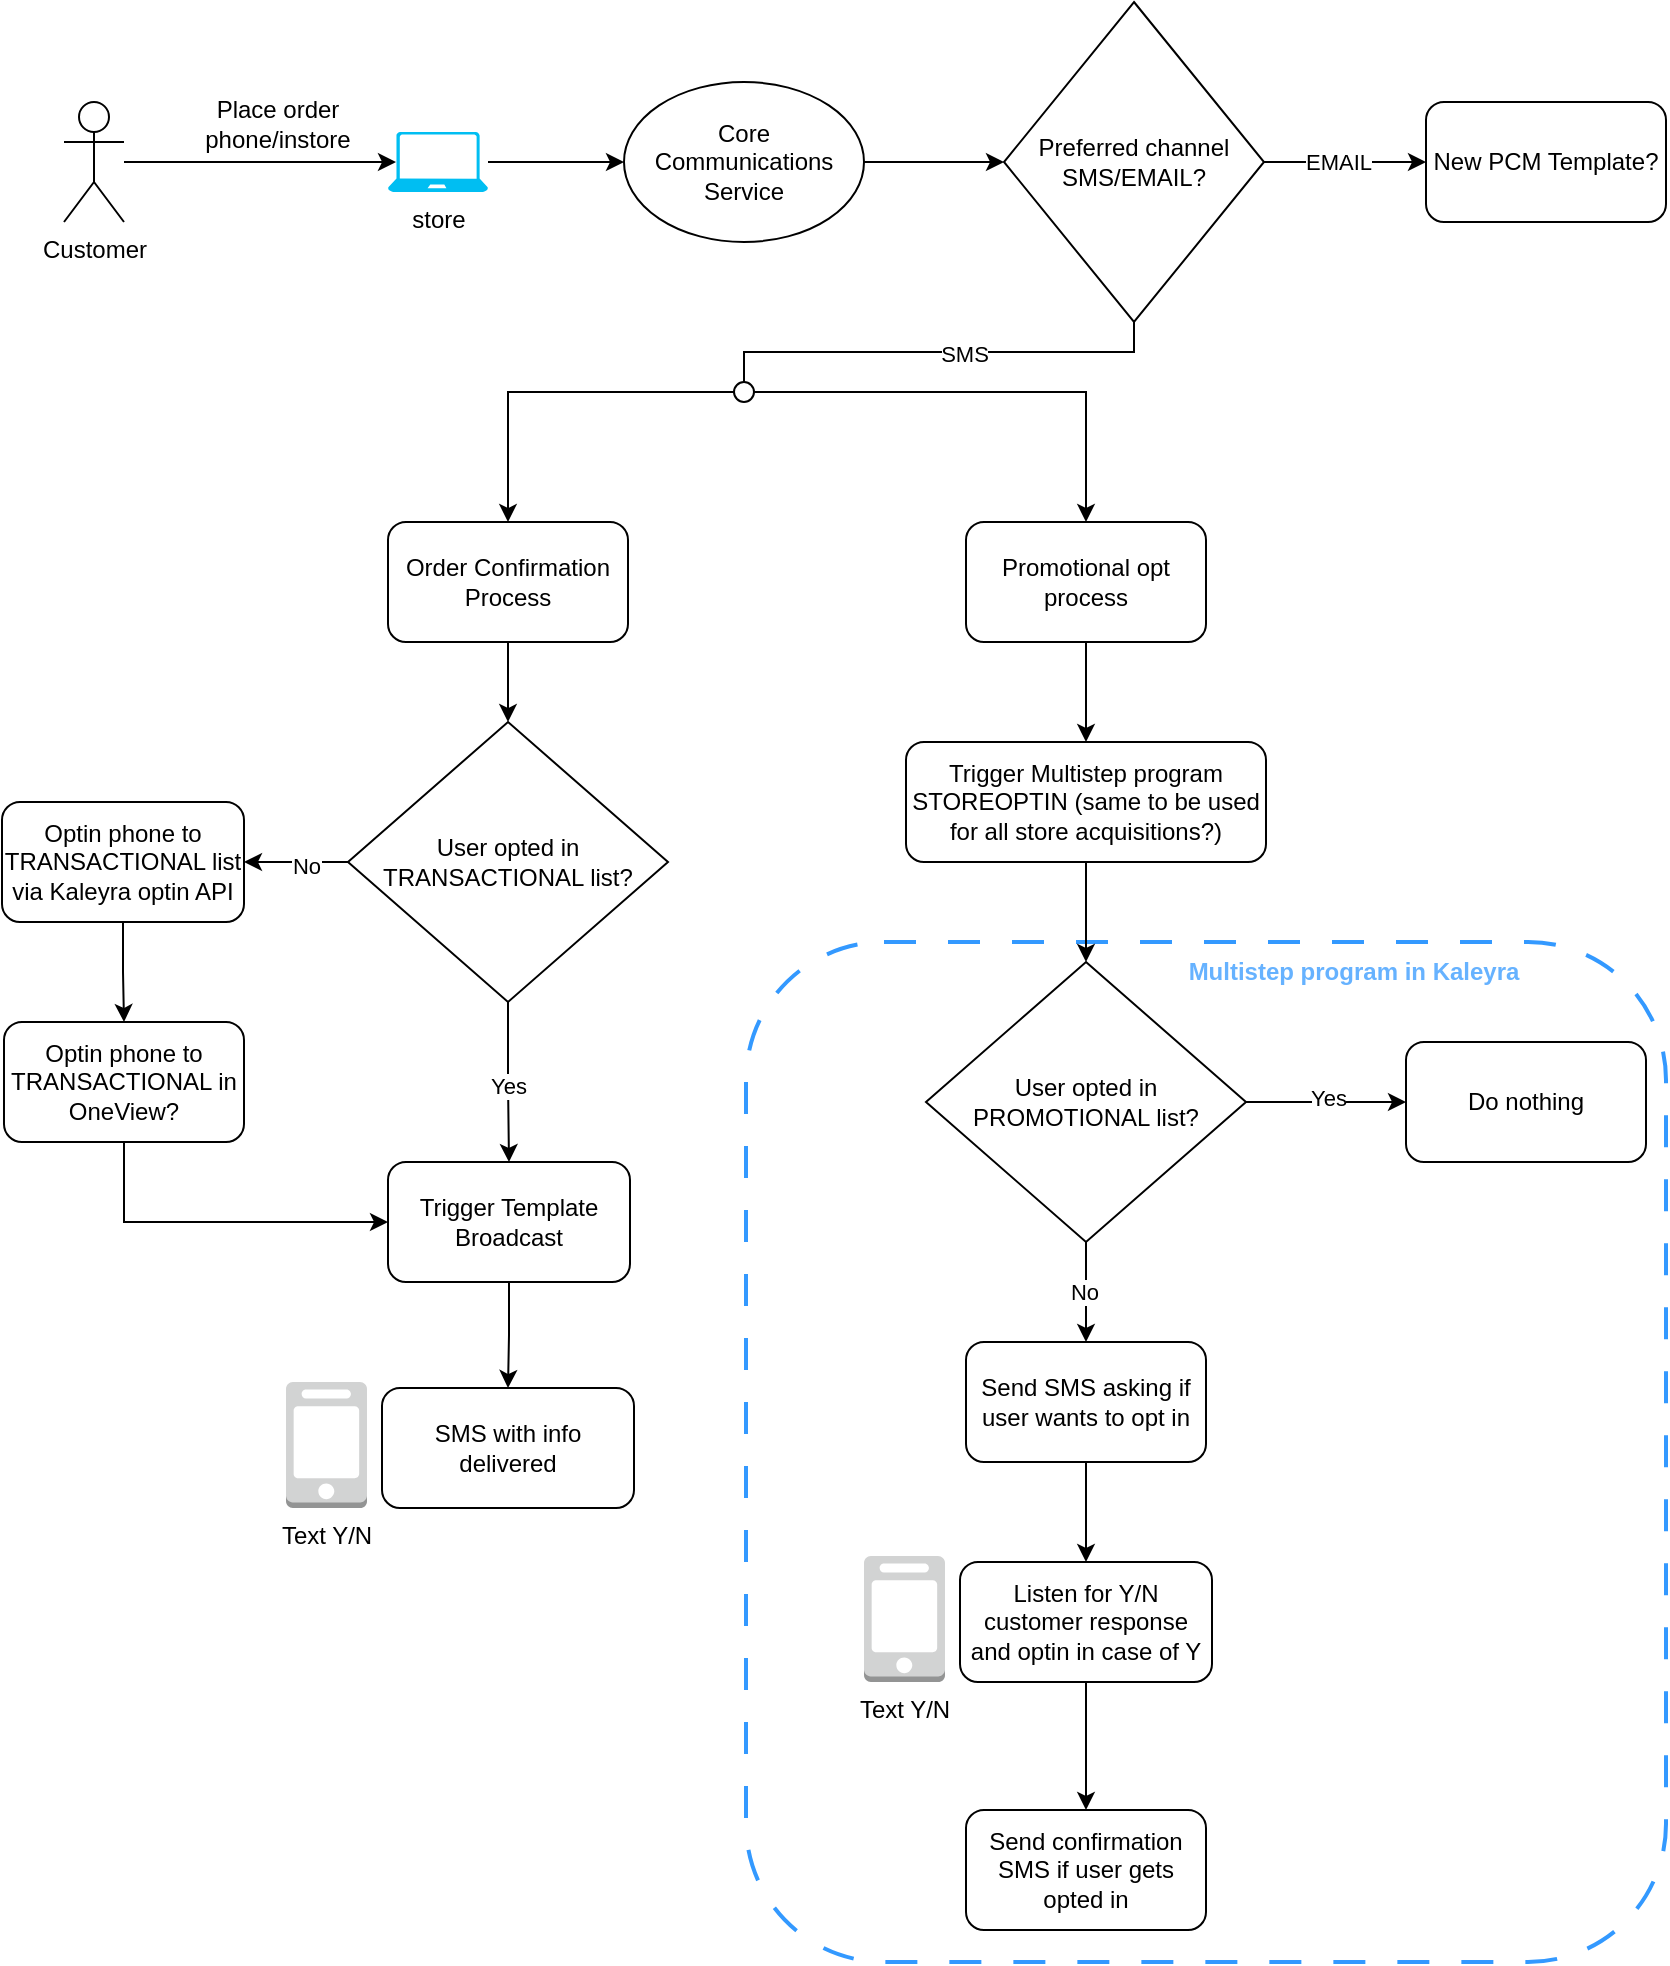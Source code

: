 <mxfile version="22.0.5" type="github">
  <diagram name="Page-1" id="bPTVf-BsiwisX3_Dfg2u">
    <mxGraphModel dx="1306" dy="830" grid="1" gridSize="10" guides="1" tooltips="1" connect="1" arrows="1" fold="1" page="1" pageScale="1" pageWidth="850" pageHeight="1100" math="0" shadow="0">
      <root>
        <mxCell id="0" />
        <mxCell id="1" parent="0" />
        <mxCell id="dGZ3Kz2iyMmezDVCTP1Q-74" value="" style="rounded=1;whiteSpace=wrap;html=1;fillColor=none;dashed=1;dashPattern=8 8;strokeColor=#3399FF;strokeWidth=2;" parent="1" vertex="1">
          <mxGeometry x="380" y="490" width="460" height="510" as="geometry" />
        </mxCell>
        <mxCell id="ZKfquur338v5OgfnKdS0-27" value="Customer" style="shape=umlActor;verticalLabelPosition=bottom;verticalAlign=top;html=1;outlineConnect=0;" parent="1" vertex="1">
          <mxGeometry x="39" y="70" width="30" height="60" as="geometry" />
        </mxCell>
        <mxCell id="dGZ3Kz2iyMmezDVCTP1Q-17" style="edgeStyle=orthogonalEdgeStyle;rounded=0;orthogonalLoop=1;jettySize=auto;html=1;entryX=0;entryY=0.5;entryDx=0;entryDy=0;" parent="1" source="ZKfquur338v5OgfnKdS0-29" target="dGZ3Kz2iyMmezDVCTP1Q-8" edge="1">
          <mxGeometry relative="1" as="geometry" />
        </mxCell>
        <mxCell id="ZKfquur338v5OgfnKdS0-29" value="store" style="verticalLabelPosition=bottom;html=1;verticalAlign=top;align=center;strokeColor=none;fillColor=#00BEF2;shape=mxgraph.azure.laptop;pointerEvents=1;" parent="1" vertex="1">
          <mxGeometry x="201" y="85" width="50" height="30" as="geometry" />
        </mxCell>
        <mxCell id="dGZ3Kz2iyMmezDVCTP1Q-4" style="edgeStyle=orthogonalEdgeStyle;rounded=0;orthogonalLoop=1;jettySize=auto;html=1;entryX=0.08;entryY=0.5;entryDx=0;entryDy=0;entryPerimeter=0;" parent="1" source="ZKfquur338v5OgfnKdS0-27" target="ZKfquur338v5OgfnKdS0-29" edge="1">
          <mxGeometry relative="1" as="geometry" />
        </mxCell>
        <mxCell id="dGZ3Kz2iyMmezDVCTP1Q-6" value="Place order phone/instore" style="text;html=1;strokeColor=none;fillColor=none;align=center;verticalAlign=middle;whiteSpace=wrap;rounded=0;" parent="1" vertex="1">
          <mxGeometry x="91" y="66" width="110" height="30" as="geometry" />
        </mxCell>
        <mxCell id="dGZ3Kz2iyMmezDVCTP1Q-19" style="edgeStyle=orthogonalEdgeStyle;rounded=0;orthogonalLoop=1;jettySize=auto;html=1;entryX=0;entryY=0.5;entryDx=0;entryDy=0;" parent="1" source="dGZ3Kz2iyMmezDVCTP1Q-8" target="dGZ3Kz2iyMmezDVCTP1Q-18" edge="1">
          <mxGeometry relative="1" as="geometry" />
        </mxCell>
        <mxCell id="dGZ3Kz2iyMmezDVCTP1Q-8" value="Core Communications Service" style="ellipse;whiteSpace=wrap;html=1;" parent="1" vertex="1">
          <mxGeometry x="319" y="60" width="120" height="80" as="geometry" />
        </mxCell>
        <mxCell id="dGZ3Kz2iyMmezDVCTP1Q-20" style="edgeStyle=orthogonalEdgeStyle;rounded=0;orthogonalLoop=1;jettySize=auto;html=1;entryX=0;entryY=0.5;entryDx=0;entryDy=0;" parent="1" source="dGZ3Kz2iyMmezDVCTP1Q-18" target="dGZ3Kz2iyMmezDVCTP1Q-26" edge="1">
          <mxGeometry relative="1" as="geometry">
            <mxPoint x="719" y="100" as="targetPoint" />
          </mxGeometry>
        </mxCell>
        <mxCell id="dGZ3Kz2iyMmezDVCTP1Q-21" value="EMAIL" style="edgeLabel;html=1;align=center;verticalAlign=middle;resizable=0;points=[];" parent="dGZ3Kz2iyMmezDVCTP1Q-20" vertex="1" connectable="0">
          <mxGeometry x="-0.1" relative="1" as="geometry">
            <mxPoint as="offset" />
          </mxGeometry>
        </mxCell>
        <mxCell id="dGZ3Kz2iyMmezDVCTP1Q-27" style="edgeStyle=elbowEdgeStyle;rounded=0;orthogonalLoop=1;jettySize=auto;html=1;elbow=vertical;endArrow=none;endFill=0;entryX=0.5;entryY=0;entryDx=0;entryDy=0;" parent="1" source="dGZ3Kz2iyMmezDVCTP1Q-18" target="dGZ3Kz2iyMmezDVCTP1Q-33" edge="1">
          <mxGeometry relative="1" as="geometry">
            <mxPoint x="340" y="230" as="targetPoint" />
          </mxGeometry>
        </mxCell>
        <mxCell id="dGZ3Kz2iyMmezDVCTP1Q-29" value="SMS" style="edgeLabel;html=1;align=center;verticalAlign=middle;resizable=0;points=[];" parent="dGZ3Kz2iyMmezDVCTP1Q-27" vertex="1" connectable="0">
          <mxGeometry x="-0.106" y="1" relative="1" as="geometry">
            <mxPoint as="offset" />
          </mxGeometry>
        </mxCell>
        <mxCell id="dGZ3Kz2iyMmezDVCTP1Q-18" value="Preferred channel SMS/EMAIL?" style="rhombus;whiteSpace=wrap;html=1;" parent="1" vertex="1">
          <mxGeometry x="509" y="20" width="130" height="160" as="geometry" />
        </mxCell>
        <mxCell id="dGZ3Kz2iyMmezDVCTP1Q-37" style="edgeStyle=orthogonalEdgeStyle;rounded=0;orthogonalLoop=1;jettySize=auto;html=1;entryX=1;entryY=0.5;entryDx=0;entryDy=0;" parent="1" source="dGZ3Kz2iyMmezDVCTP1Q-23" target="dGZ3Kz2iyMmezDVCTP1Q-36" edge="1">
          <mxGeometry relative="1" as="geometry" />
        </mxCell>
        <mxCell id="dGZ3Kz2iyMmezDVCTP1Q-38" value="No" style="edgeLabel;html=1;align=center;verticalAlign=middle;resizable=0;points=[];" parent="dGZ3Kz2iyMmezDVCTP1Q-37" vertex="1" connectable="0">
          <mxGeometry x="-0.2" y="2" relative="1" as="geometry">
            <mxPoint as="offset" />
          </mxGeometry>
        </mxCell>
        <mxCell id="dGZ3Kz2iyMmezDVCTP1Q-40" style="edgeStyle=orthogonalEdgeStyle;rounded=0;orthogonalLoop=1;jettySize=auto;html=1;entryX=0.5;entryY=0;entryDx=0;entryDy=0;" parent="1" source="dGZ3Kz2iyMmezDVCTP1Q-23" target="dGZ3Kz2iyMmezDVCTP1Q-39" edge="1">
          <mxGeometry relative="1" as="geometry" />
        </mxCell>
        <mxCell id="dGZ3Kz2iyMmezDVCTP1Q-41" value="Yes" style="edgeLabel;html=1;align=center;verticalAlign=middle;resizable=0;points=[];" parent="dGZ3Kz2iyMmezDVCTP1Q-40" vertex="1" connectable="0">
          <mxGeometry x="0.05" y="-1" relative="1" as="geometry">
            <mxPoint as="offset" />
          </mxGeometry>
        </mxCell>
        <mxCell id="dGZ3Kz2iyMmezDVCTP1Q-23" value="User opted in TRANSACTIONAL list?" style="rhombus;whiteSpace=wrap;html=1;" parent="1" vertex="1">
          <mxGeometry x="181" y="380" width="160" height="140" as="geometry" />
        </mxCell>
        <mxCell id="dGZ3Kz2iyMmezDVCTP1Q-26" value="New PCM Template?" style="rounded=1;whiteSpace=wrap;html=1;" parent="1" vertex="1">
          <mxGeometry x="720" y="70" width="120" height="60" as="geometry" />
        </mxCell>
        <mxCell id="dGZ3Kz2iyMmezDVCTP1Q-35" style="edgeStyle=orthogonalEdgeStyle;rounded=0;orthogonalLoop=1;jettySize=auto;html=1;entryX=0.5;entryY=0;entryDx=0;entryDy=0;" parent="1" source="dGZ3Kz2iyMmezDVCTP1Q-33" target="dGZ3Kz2iyMmezDVCTP1Q-66" edge="1">
          <mxGeometry relative="1" as="geometry">
            <mxPoint x="270" y="270" as="targetPoint" />
          </mxGeometry>
        </mxCell>
        <mxCell id="dGZ3Kz2iyMmezDVCTP1Q-45" style="edgeStyle=orthogonalEdgeStyle;rounded=0;orthogonalLoop=1;jettySize=auto;html=1;entryX=0.5;entryY=0;entryDx=0;entryDy=0;" parent="1" source="dGZ3Kz2iyMmezDVCTP1Q-33" target="dGZ3Kz2iyMmezDVCTP1Q-72" edge="1">
          <mxGeometry relative="1" as="geometry">
            <mxPoint x="550" y="280" as="targetPoint" />
          </mxGeometry>
        </mxCell>
        <mxCell id="dGZ3Kz2iyMmezDVCTP1Q-33" value="" style="ellipse;whiteSpace=wrap;html=1;aspect=fixed;" parent="1" vertex="1">
          <mxGeometry x="374" y="210" width="10" height="10" as="geometry" />
        </mxCell>
        <mxCell id="dGZ3Kz2iyMmezDVCTP1Q-42" style="edgeStyle=elbowEdgeStyle;rounded=0;orthogonalLoop=1;jettySize=auto;html=1;entryX=0;entryY=0.5;entryDx=0;entryDy=0;elbow=vertical;exitX=0.5;exitY=1;exitDx=0;exitDy=0;" parent="1" source="dGZ3Kz2iyMmezDVCTP1Q-43" target="dGZ3Kz2iyMmezDVCTP1Q-39" edge="1">
          <mxGeometry relative="1" as="geometry">
            <mxPoint x="70" y="640" as="sourcePoint" />
            <Array as="points">
              <mxPoint x="130" y="630" />
              <mxPoint x="110" y="700" />
              <mxPoint x="130" y="650" />
            </Array>
          </mxGeometry>
        </mxCell>
        <mxCell id="dGZ3Kz2iyMmezDVCTP1Q-44" value="" style="edgeStyle=orthogonalEdgeStyle;rounded=0;orthogonalLoop=1;jettySize=auto;html=1;" parent="1" source="dGZ3Kz2iyMmezDVCTP1Q-36" target="dGZ3Kz2iyMmezDVCTP1Q-43" edge="1">
          <mxGeometry relative="1" as="geometry" />
        </mxCell>
        <mxCell id="dGZ3Kz2iyMmezDVCTP1Q-36" value="Optin phone to TRANSACTIONAL list via Kaleyra optin API" style="rounded=1;whiteSpace=wrap;html=1;" parent="1" vertex="1">
          <mxGeometry x="8" y="420" width="121" height="60" as="geometry" />
        </mxCell>
        <mxCell id="dGZ3Kz2iyMmezDVCTP1Q-68" style="edgeStyle=orthogonalEdgeStyle;rounded=0;orthogonalLoop=1;jettySize=auto;html=1;entryX=0.5;entryY=0;entryDx=0;entryDy=0;" parent="1" source="dGZ3Kz2iyMmezDVCTP1Q-39" target="dGZ3Kz2iyMmezDVCTP1Q-70" edge="1">
          <mxGeometry relative="1" as="geometry">
            <mxPoint x="261.5" y="710" as="targetPoint" />
          </mxGeometry>
        </mxCell>
        <mxCell id="dGZ3Kz2iyMmezDVCTP1Q-39" value="Trigger Template Broadcast" style="rounded=1;whiteSpace=wrap;html=1;" parent="1" vertex="1">
          <mxGeometry x="201" y="600" width="121" height="60" as="geometry" />
        </mxCell>
        <mxCell id="dGZ3Kz2iyMmezDVCTP1Q-43" value="Optin phone to TRANSACTIONAL in OneView?" style="rounded=1;whiteSpace=wrap;html=1;" parent="1" vertex="1">
          <mxGeometry x="9" y="530" width="120" height="60" as="geometry" />
        </mxCell>
        <mxCell id="dGZ3Kz2iyMmezDVCTP1Q-62" style="edgeStyle=orthogonalEdgeStyle;rounded=0;orthogonalLoop=1;jettySize=auto;html=1;entryX=0.5;entryY=0;entryDx=0;entryDy=0;" parent="1" source="dGZ3Kz2iyMmezDVCTP1Q-46" target="dGZ3Kz2iyMmezDVCTP1Q-48" edge="1">
          <mxGeometry relative="1" as="geometry" />
        </mxCell>
        <mxCell id="dGZ3Kz2iyMmezDVCTP1Q-46" value="Trigger Multistep program STOREOPTIN (same to be used for all store acquisitions?)" style="rounded=1;whiteSpace=wrap;html=1;" parent="1" vertex="1">
          <mxGeometry x="460" y="390" width="180" height="60" as="geometry" />
        </mxCell>
        <mxCell id="dGZ3Kz2iyMmezDVCTP1Q-57" style="edgeStyle=orthogonalEdgeStyle;rounded=0;orthogonalLoop=1;jettySize=auto;html=1;entryX=0.5;entryY=0;entryDx=0;entryDy=0;" parent="1" source="dGZ3Kz2iyMmezDVCTP1Q-47" target="dGZ3Kz2iyMmezDVCTP1Q-58" edge="1">
          <mxGeometry relative="1" as="geometry">
            <mxPoint x="550" y="900" as="targetPoint" />
          </mxGeometry>
        </mxCell>
        <mxCell id="dGZ3Kz2iyMmezDVCTP1Q-53" style="edgeStyle=orthogonalEdgeStyle;rounded=0;orthogonalLoop=1;jettySize=auto;html=1;entryX=0.5;entryY=0;entryDx=0;entryDy=0;" parent="1" source="dGZ3Kz2iyMmezDVCTP1Q-48" target="dGZ3Kz2iyMmezDVCTP1Q-54" edge="1">
          <mxGeometry relative="1" as="geometry">
            <mxPoint x="550" y="700" as="targetPoint" />
          </mxGeometry>
        </mxCell>
        <mxCell id="dGZ3Kz2iyMmezDVCTP1Q-61" value="No" style="edgeLabel;html=1;align=center;verticalAlign=middle;resizable=0;points=[];" parent="dGZ3Kz2iyMmezDVCTP1Q-53" vertex="1" connectable="0">
          <mxGeometry y="-1" relative="1" as="geometry">
            <mxPoint as="offset" />
          </mxGeometry>
        </mxCell>
        <mxCell id="dGZ3Kz2iyMmezDVCTP1Q-59" style="edgeStyle=orthogonalEdgeStyle;rounded=0;orthogonalLoop=1;jettySize=auto;html=1;entryX=0;entryY=0.5;entryDx=0;entryDy=0;" parent="1" source="dGZ3Kz2iyMmezDVCTP1Q-48" target="dGZ3Kz2iyMmezDVCTP1Q-52" edge="1">
          <mxGeometry relative="1" as="geometry" />
        </mxCell>
        <mxCell id="dGZ3Kz2iyMmezDVCTP1Q-60" value="Yes" style="edgeLabel;html=1;align=center;verticalAlign=middle;resizable=0;points=[];" parent="dGZ3Kz2iyMmezDVCTP1Q-59" vertex="1" connectable="0">
          <mxGeometry x="0.025" y="2" relative="1" as="geometry">
            <mxPoint as="offset" />
          </mxGeometry>
        </mxCell>
        <mxCell id="dGZ3Kz2iyMmezDVCTP1Q-48" value="User opted in PROMOTIONAL list?" style="rhombus;whiteSpace=wrap;html=1;" parent="1" vertex="1">
          <mxGeometry x="470" y="500" width="160" height="140" as="geometry" />
        </mxCell>
        <mxCell id="dGZ3Kz2iyMmezDVCTP1Q-52" value="Do nothing" style="rounded=1;whiteSpace=wrap;html=1;" parent="1" vertex="1">
          <mxGeometry x="710" y="540" width="120" height="60" as="geometry" />
        </mxCell>
        <mxCell id="dGZ3Kz2iyMmezDVCTP1Q-56" style="edgeStyle=orthogonalEdgeStyle;rounded=0;orthogonalLoop=1;jettySize=auto;html=1;entryX=0.5;entryY=0;entryDx=0;entryDy=0;" parent="1" source="dGZ3Kz2iyMmezDVCTP1Q-54" target="dGZ3Kz2iyMmezDVCTP1Q-47" edge="1">
          <mxGeometry relative="1" as="geometry" />
        </mxCell>
        <mxCell id="dGZ3Kz2iyMmezDVCTP1Q-54" value="Send SMS asking if user wants to opt in" style="rounded=1;whiteSpace=wrap;html=1;" parent="1" vertex="1">
          <mxGeometry x="490" y="690" width="120" height="60" as="geometry" />
        </mxCell>
        <mxCell id="dGZ3Kz2iyMmezDVCTP1Q-58" value="Send confirmation SMS if user gets opted in" style="rounded=1;whiteSpace=wrap;html=1;" parent="1" vertex="1">
          <mxGeometry x="490" y="924" width="120" height="60" as="geometry" />
        </mxCell>
        <mxCell id="dGZ3Kz2iyMmezDVCTP1Q-67" style="edgeStyle=orthogonalEdgeStyle;rounded=0;orthogonalLoop=1;jettySize=auto;html=1;entryX=0.5;entryY=0;entryDx=0;entryDy=0;" parent="1" source="dGZ3Kz2iyMmezDVCTP1Q-66" target="dGZ3Kz2iyMmezDVCTP1Q-23" edge="1">
          <mxGeometry relative="1" as="geometry" />
        </mxCell>
        <mxCell id="dGZ3Kz2iyMmezDVCTP1Q-66" value="Order Confirmation Process" style="rounded=1;whiteSpace=wrap;html=1;" parent="1" vertex="1">
          <mxGeometry x="201" y="280" width="120" height="60" as="geometry" />
        </mxCell>
        <mxCell id="dGZ3Kz2iyMmezDVCTP1Q-71" value="" style="group" parent="1" vertex="1" connectable="0">
          <mxGeometry x="150" y="710" width="174" height="63" as="geometry" />
        </mxCell>
        <mxCell id="dGZ3Kz2iyMmezDVCTP1Q-69" value="Text Y/N" style="outlineConnect=0;dashed=0;verticalLabelPosition=bottom;verticalAlign=top;align=center;html=1;shape=mxgraph.aws3.mobile_client;fillColor=#D2D3D3;gradientColor=none;" parent="dGZ3Kz2iyMmezDVCTP1Q-71" vertex="1">
          <mxGeometry width="40.5" height="63" as="geometry" />
        </mxCell>
        <mxCell id="dGZ3Kz2iyMmezDVCTP1Q-70" value="SMS with info delivered" style="rounded=1;whiteSpace=wrap;html=1;" parent="dGZ3Kz2iyMmezDVCTP1Q-71" vertex="1">
          <mxGeometry x="48" y="3" width="126" height="60" as="geometry" />
        </mxCell>
        <mxCell id="dGZ3Kz2iyMmezDVCTP1Q-73" style="edgeStyle=orthogonalEdgeStyle;rounded=0;orthogonalLoop=1;jettySize=auto;html=1;entryX=0.5;entryY=0;entryDx=0;entryDy=0;" parent="1" source="dGZ3Kz2iyMmezDVCTP1Q-72" target="dGZ3Kz2iyMmezDVCTP1Q-46" edge="1">
          <mxGeometry relative="1" as="geometry" />
        </mxCell>
        <mxCell id="dGZ3Kz2iyMmezDVCTP1Q-72" value="Promotional opt process" style="rounded=1;whiteSpace=wrap;html=1;" parent="1" vertex="1">
          <mxGeometry x="490" y="280" width="120" height="60" as="geometry" />
        </mxCell>
        <mxCell id="dGZ3Kz2iyMmezDVCTP1Q-75" value="Multistep program in Kaleyra" style="text;html=1;strokeColor=none;fillColor=none;align=center;verticalAlign=middle;whiteSpace=wrap;rounded=0;fontColor=#66B2FF;fontStyle=1" parent="1" vertex="1">
          <mxGeometry x="584" y="490" width="200" height="30" as="geometry" />
        </mxCell>
        <mxCell id="xyxQtKgxWQUahfnz9HQZ-1" value="" style="group" vertex="1" connectable="0" parent="1">
          <mxGeometry x="439" y="797" width="174" height="63" as="geometry" />
        </mxCell>
        <mxCell id="ZKfquur338v5OgfnKdS0-7" value="Text Y/N" style="outlineConnect=0;dashed=0;verticalLabelPosition=bottom;verticalAlign=top;align=center;html=1;shape=mxgraph.aws3.mobile_client;fillColor=#D2D3D3;gradientColor=none;" parent="xyxQtKgxWQUahfnz9HQZ-1" vertex="1">
          <mxGeometry width="40.5" height="63" as="geometry" />
        </mxCell>
        <mxCell id="dGZ3Kz2iyMmezDVCTP1Q-47" value="Listen for Y/N customer response and optin in case of Y" style="rounded=1;whiteSpace=wrap;html=1;" parent="xyxQtKgxWQUahfnz9HQZ-1" vertex="1">
          <mxGeometry x="48" y="3" width="126" height="60" as="geometry" />
        </mxCell>
      </root>
    </mxGraphModel>
  </diagram>
</mxfile>

